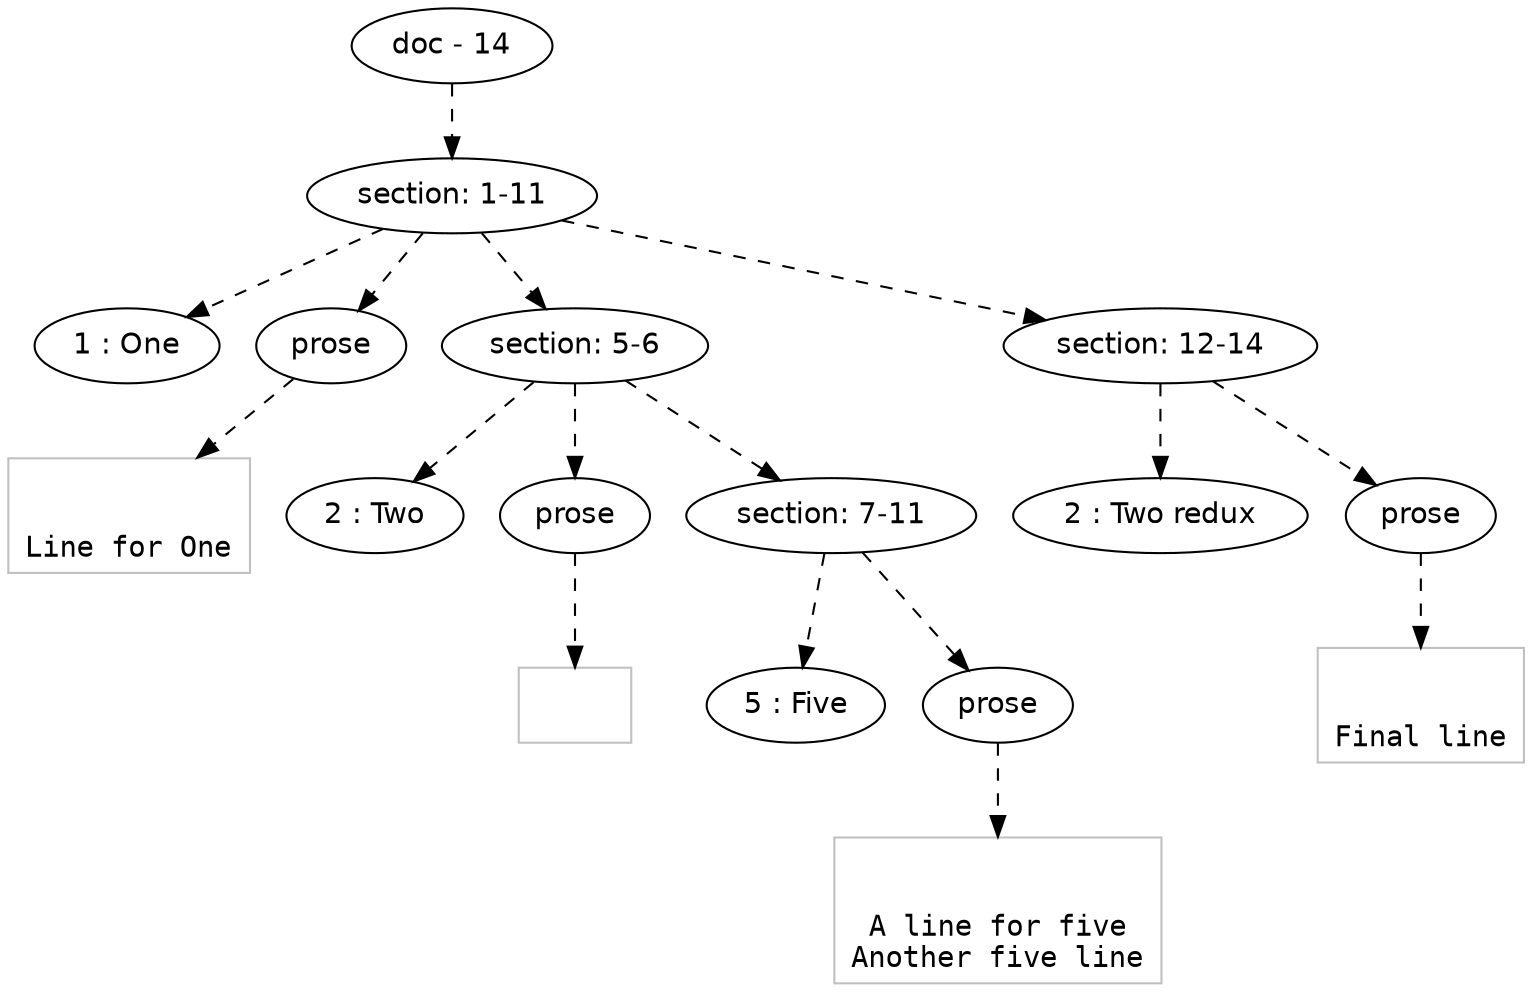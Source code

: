digraph hierarchy {

node [fontname=Helvetica]
edge [style=dashed]

doc_0 [label="doc - 14"]


doc_0 -> { section_1}
{rank=same; section_1}

section_1 [label="section: 1-11"]


section_1 -> { header_2 prose_3 section_4 section_5}
{rank=same; header_2 prose_3 section_4 section_5}

header_2 [label="1 : One"]

prose_3 [label="prose"]

section_4 [label="section: 5-6"]

section_5 [label="section: 12-14"]


prose_3 -> leaf_6
leaf_6  [color=Gray,shape=rectangle,fontname=Inconsolata,label="

Line for One
"]
section_4 -> { header_7 prose_8 section_9}
{rank=same; header_7 prose_8 section_9}

header_7 [label="2 : Two"]

prose_8 [label="prose"]

section_9 [label="section: 7-11"]


prose_8 -> leaf_10
leaf_10  [color=Gray,shape=rectangle,fontname=Inconsolata,label="
"]
section_9 -> { header_11 prose_12}
{rank=same; header_11 prose_12}

header_11 [label="5 : Five"]

prose_12 [label="prose"]


prose_12 -> leaf_13
leaf_13  [color=Gray,shape=rectangle,fontname=Inconsolata,label="

A line for five
Another five line
"]
section_5 -> { header_14 prose_15}
{rank=same; header_14 prose_15}

header_14 [label="2 : Two redux"]

prose_15 [label="prose"]


prose_15 -> leaf_16
leaf_16  [color=Gray,shape=rectangle,fontname=Inconsolata,label="

Final line"]

}
